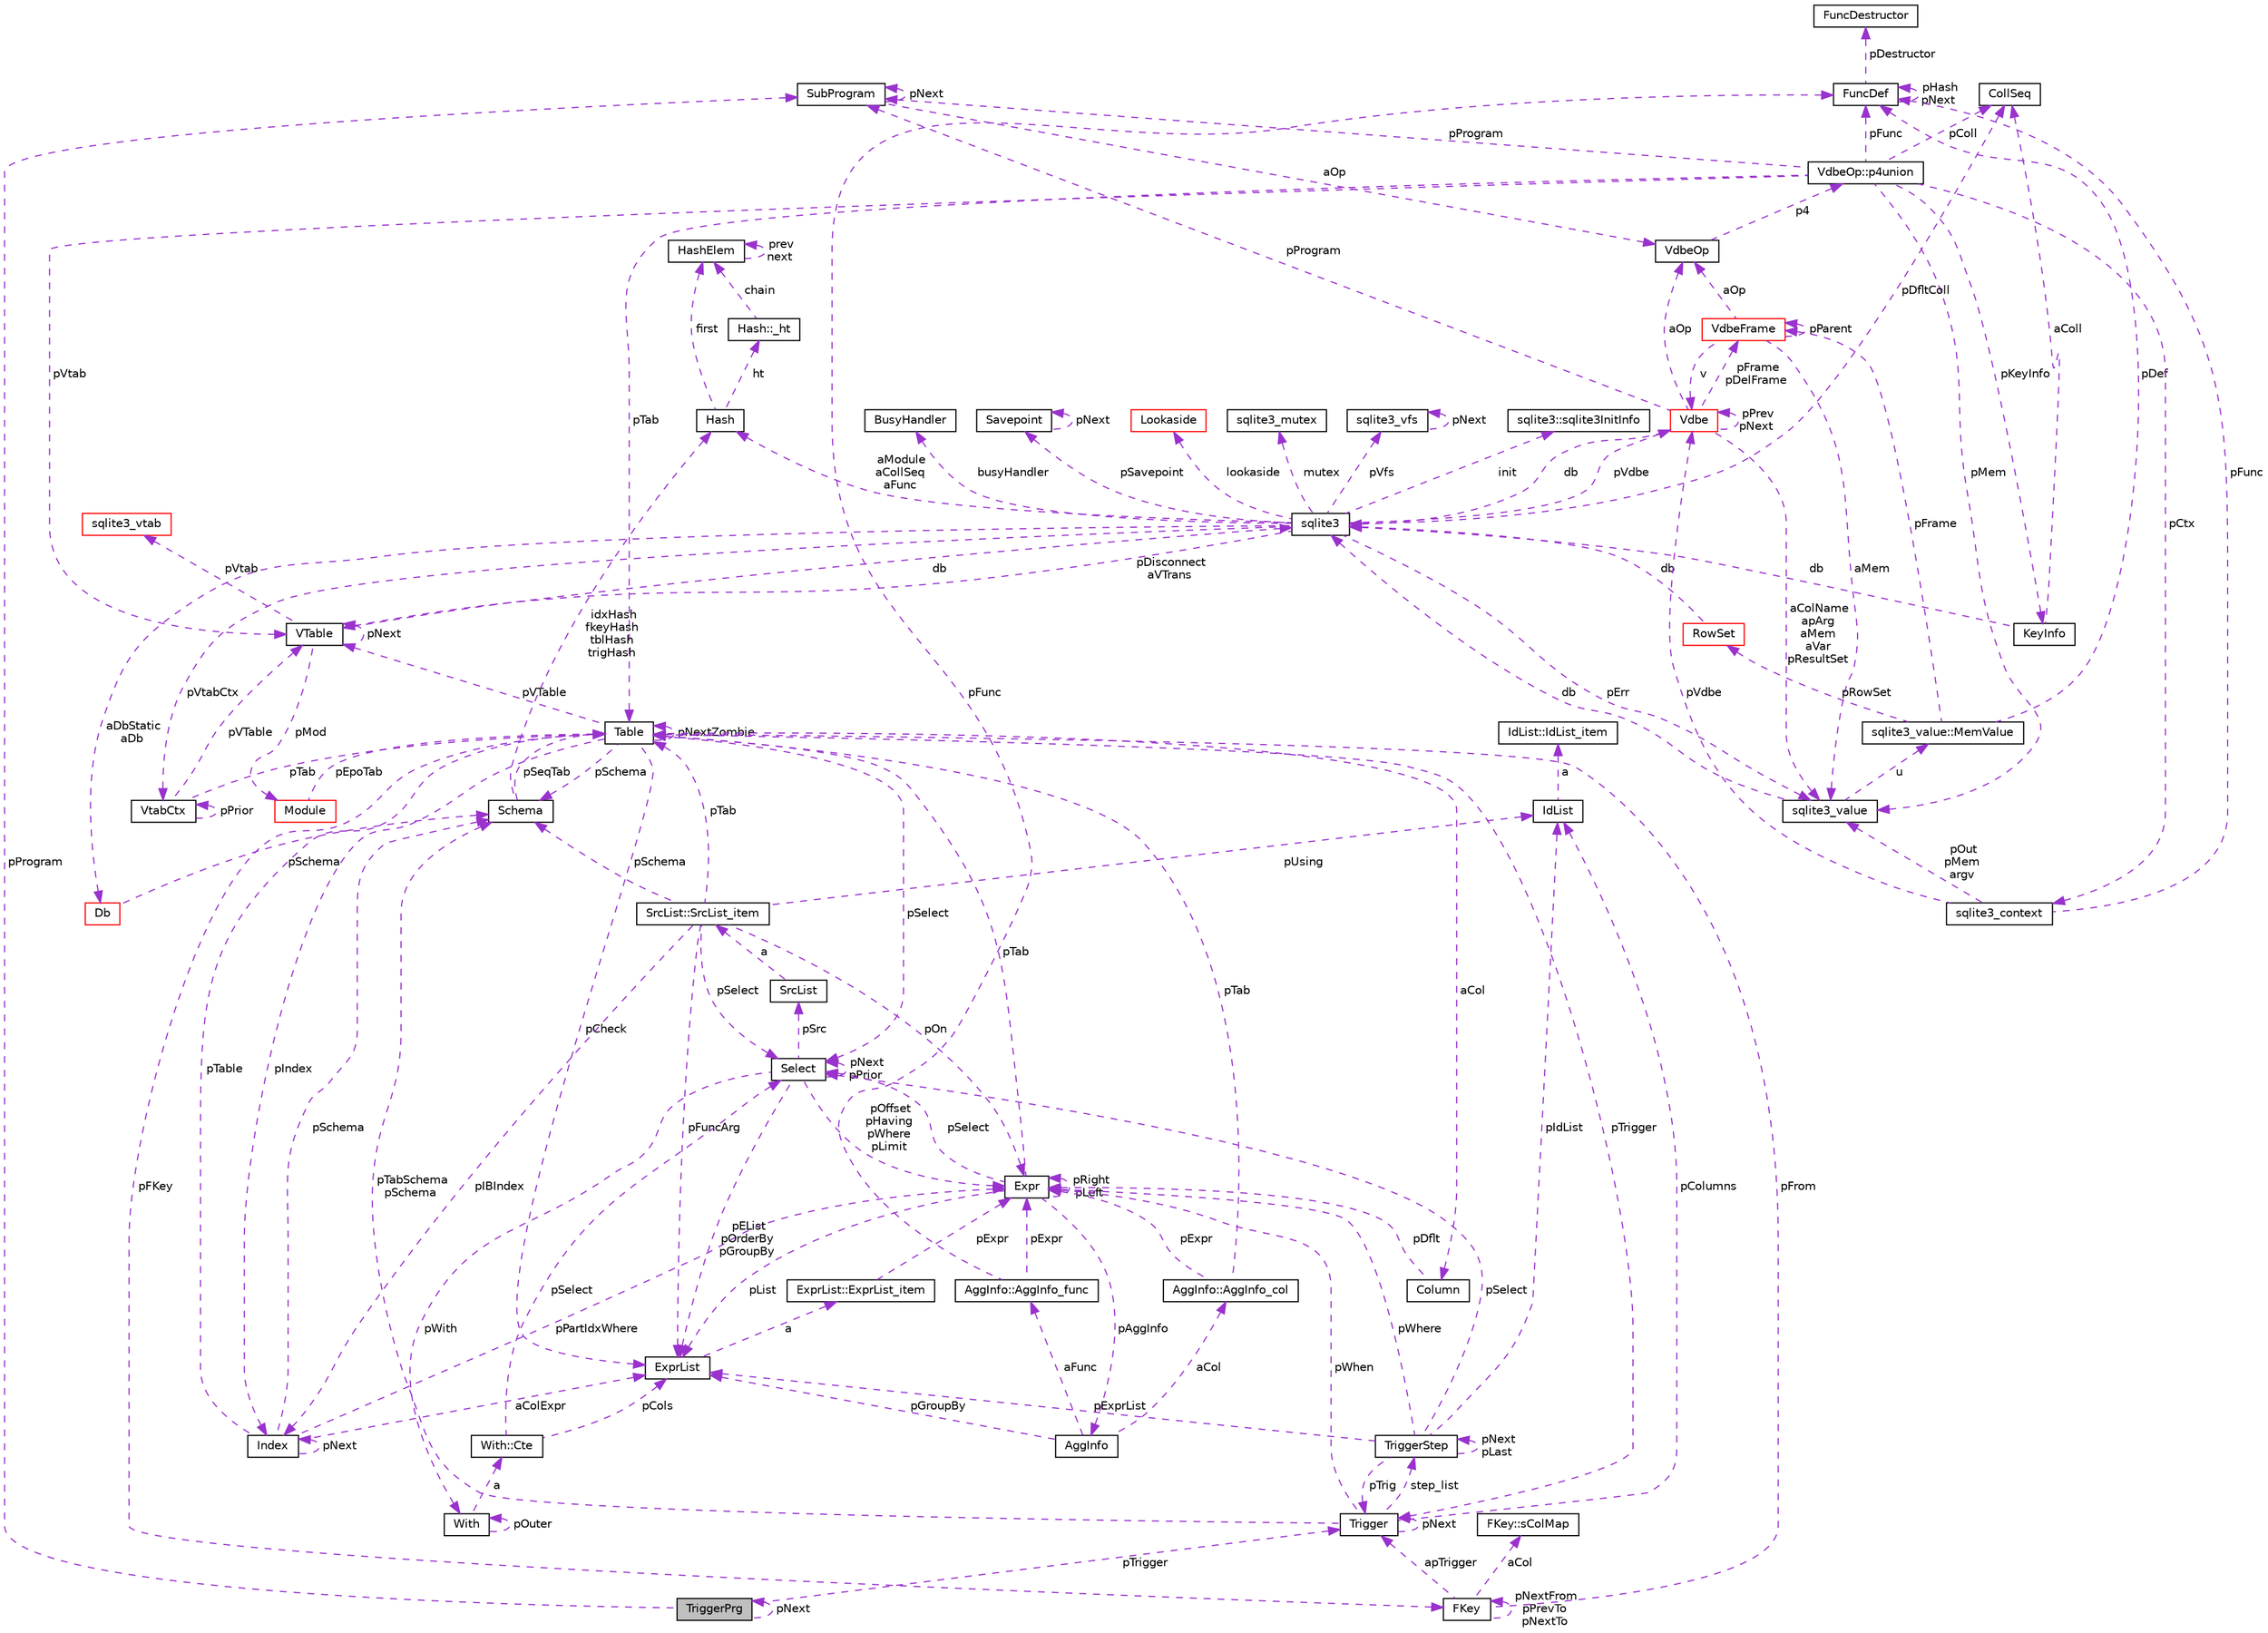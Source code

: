 digraph "TriggerPrg"
{
  edge [fontname="Helvetica",fontsize="10",labelfontname="Helvetica",labelfontsize="10"];
  node [fontname="Helvetica",fontsize="10",shape=record];
  Node1 [label="TriggerPrg",height=0.2,width=0.4,color="black", fillcolor="grey75", style="filled", fontcolor="black"];
  Node2 -> Node1 [dir="back",color="darkorchid3",fontsize="10",style="dashed",label=" pProgram" ,fontname="Helvetica"];
  Node2 [label="SubProgram",height=0.2,width=0.4,color="black", fillcolor="white", style="filled",URL="$structSubProgram.html"];
  Node2 -> Node2 [dir="back",color="darkorchid3",fontsize="10",style="dashed",label=" pNext" ,fontname="Helvetica"];
  Node3 -> Node2 [dir="back",color="darkorchid3",fontsize="10",style="dashed",label=" aOp" ,fontname="Helvetica"];
  Node3 [label="VdbeOp",height=0.2,width=0.4,color="black", fillcolor="white", style="filled",URL="$structVdbeOp.html"];
  Node4 -> Node3 [dir="back",color="darkorchid3",fontsize="10",style="dashed",label=" p4" ,fontname="Helvetica"];
  Node4 [label="VdbeOp::p4union",height=0.2,width=0.4,color="black", fillcolor="white", style="filled",URL="$unionVdbeOp_1_1p4union.html"];
  Node5 -> Node4 [dir="back",color="darkorchid3",fontsize="10",style="dashed",label=" pMem" ,fontname="Helvetica"];
  Node5 [label="sqlite3_value",height=0.2,width=0.4,color="black", fillcolor="white", style="filled",URL="$structsqlite3__value.html"];
  Node6 -> Node5 [dir="back",color="darkorchid3",fontsize="10",style="dashed",label=" db" ,fontname="Helvetica"];
  Node6 [label="sqlite3",height=0.2,width=0.4,color="black", fillcolor="white", style="filled",URL="$structsqlite3.html"];
  Node7 -> Node6 [dir="back",color="darkorchid3",fontsize="10",style="dashed",label=" pVdbe" ,fontname="Helvetica"];
  Node7 [label="Vdbe",height=0.2,width=0.4,color="red", fillcolor="white", style="filled",URL="$structVdbe.html"];
  Node7 -> Node7 [dir="back",color="darkorchid3",fontsize="10",style="dashed",label=" pPrev\npNext" ,fontname="Helvetica"];
  Node6 -> Node7 [dir="back",color="darkorchid3",fontsize="10",style="dashed",label=" db" ,fontname="Helvetica"];
  Node5 -> Node7 [dir="back",color="darkorchid3",fontsize="10",style="dashed",label=" aColName\napArg\naMem\naVar\npResultSet" ,fontname="Helvetica"];
  Node8 -> Node7 [dir="back",color="darkorchid3",fontsize="10",style="dashed",label=" pFrame\npDelFrame" ,fontname="Helvetica"];
  Node8 [label="VdbeFrame",height=0.2,width=0.4,color="red", fillcolor="white", style="filled",URL="$structVdbeFrame.html"];
  Node7 -> Node8 [dir="back",color="darkorchid3",fontsize="10",style="dashed",label=" v" ,fontname="Helvetica"];
  Node5 -> Node8 [dir="back",color="darkorchid3",fontsize="10",style="dashed",label=" aMem" ,fontname="Helvetica"];
  Node8 -> Node8 [dir="back",color="darkorchid3",fontsize="10",style="dashed",label=" pParent" ,fontname="Helvetica"];
  Node3 -> Node8 [dir="back",color="darkorchid3",fontsize="10",style="dashed",label=" aOp" ,fontname="Helvetica"];
  Node2 -> Node7 [dir="back",color="darkorchid3",fontsize="10",style="dashed",label=" pProgram" ,fontname="Helvetica"];
  Node3 -> Node7 [dir="back",color="darkorchid3",fontsize="10",style="dashed",label=" aOp" ,fontname="Helvetica"];
  Node9 -> Node6 [dir="back",color="darkorchid3",fontsize="10",style="dashed",label=" pSavepoint" ,fontname="Helvetica"];
  Node9 [label="Savepoint",height=0.2,width=0.4,color="black", fillcolor="white", style="filled",URL="$structSavepoint.html"];
  Node9 -> Node9 [dir="back",color="darkorchid3",fontsize="10",style="dashed",label=" pNext" ,fontname="Helvetica"];
  Node10 -> Node6 [dir="back",color="darkorchid3",fontsize="10",style="dashed",label=" lookaside" ,fontname="Helvetica"];
  Node10 [label="Lookaside",height=0.2,width=0.4,color="red", fillcolor="white", style="filled",URL="$structLookaside.html"];
  Node5 -> Node6 [dir="back",color="darkorchid3",fontsize="10",style="dashed",label=" pErr" ,fontname="Helvetica"];
  Node11 -> Node6 [dir="back",color="darkorchid3",fontsize="10",style="dashed",label=" mutex" ,fontname="Helvetica"];
  Node11 [label="sqlite3_mutex",height=0.2,width=0.4,color="black", fillcolor="white", style="filled",URL="$structsqlite3__mutex.html"];
  Node12 -> Node6 [dir="back",color="darkorchid3",fontsize="10",style="dashed",label=" pVfs" ,fontname="Helvetica"];
  Node12 [label="sqlite3_vfs",height=0.2,width=0.4,color="black", fillcolor="white", style="filled",URL="$structsqlite3__vfs.html"];
  Node12 -> Node12 [dir="back",color="darkorchid3",fontsize="10",style="dashed",label=" pNext" ,fontname="Helvetica"];
  Node13 -> Node6 [dir="back",color="darkorchid3",fontsize="10",style="dashed",label=" init" ,fontname="Helvetica"];
  Node13 [label="sqlite3::sqlite3InitInfo",height=0.2,width=0.4,color="black", fillcolor="white", style="filled",URL="$structsqlite3_1_1sqlite3InitInfo.html"];
  Node14 -> Node6 [dir="back",color="darkorchid3",fontsize="10",style="dashed",label=" busyHandler" ,fontname="Helvetica"];
  Node14 [label="BusyHandler",height=0.2,width=0.4,color="black", fillcolor="white", style="filled",URL="$structBusyHandler.html"];
  Node15 -> Node6 [dir="back",color="darkorchid3",fontsize="10",style="dashed",label=" pVtabCtx" ,fontname="Helvetica"];
  Node15 [label="VtabCtx",height=0.2,width=0.4,color="black", fillcolor="white", style="filled",URL="$structVtabCtx.html"];
  Node15 -> Node15 [dir="back",color="darkorchid3",fontsize="10",style="dashed",label=" pPrior" ,fontname="Helvetica"];
  Node16 -> Node15 [dir="back",color="darkorchid3",fontsize="10",style="dashed",label=" pVTable" ,fontname="Helvetica"];
  Node16 [label="VTable",height=0.2,width=0.4,color="black", fillcolor="white", style="filled",URL="$structVTable.html"];
  Node6 -> Node16 [dir="back",color="darkorchid3",fontsize="10",style="dashed",label=" db" ,fontname="Helvetica"];
  Node16 -> Node16 [dir="back",color="darkorchid3",fontsize="10",style="dashed",label=" pNext" ,fontname="Helvetica"];
  Node17 -> Node16 [dir="back",color="darkorchid3",fontsize="10",style="dashed",label=" pMod" ,fontname="Helvetica"];
  Node17 [label="Module",height=0.2,width=0.4,color="red", fillcolor="white", style="filled",URL="$structModule.html"];
  Node18 -> Node17 [dir="back",color="darkorchid3",fontsize="10",style="dashed",label=" pEpoTab" ,fontname="Helvetica"];
  Node18 [label="Table",height=0.2,width=0.4,color="black", fillcolor="white", style="filled",URL="$structTable.html"];
  Node19 -> Node18 [dir="back",color="darkorchid3",fontsize="10",style="dashed",label=" pSchema" ,fontname="Helvetica"];
  Node19 [label="Schema",height=0.2,width=0.4,color="black", fillcolor="white", style="filled",URL="$structSchema.html"];
  Node18 -> Node19 [dir="back",color="darkorchid3",fontsize="10",style="dashed",label=" pSeqTab" ,fontname="Helvetica"];
  Node20 -> Node19 [dir="back",color="darkorchid3",fontsize="10",style="dashed",label=" idxHash\nfkeyHash\ntblHash\ntrigHash" ,fontname="Helvetica"];
  Node20 [label="Hash",height=0.2,width=0.4,color="black", fillcolor="white", style="filled",URL="$structHash.html"];
  Node21 -> Node20 [dir="back",color="darkorchid3",fontsize="10",style="dashed",label=" ht" ,fontname="Helvetica"];
  Node21 [label="Hash::_ht",height=0.2,width=0.4,color="black", fillcolor="white", style="filled",URL="$structHash_1_1__ht.html"];
  Node22 -> Node21 [dir="back",color="darkorchid3",fontsize="10",style="dashed",label=" chain" ,fontname="Helvetica"];
  Node22 [label="HashElem",height=0.2,width=0.4,color="black", fillcolor="white", style="filled",URL="$structHashElem.html"];
  Node22 -> Node22 [dir="back",color="darkorchid3",fontsize="10",style="dashed",label=" prev\nnext" ,fontname="Helvetica"];
  Node22 -> Node20 [dir="back",color="darkorchid3",fontsize="10",style="dashed",label=" first" ,fontname="Helvetica"];
  Node23 -> Node18 [dir="back",color="darkorchid3",fontsize="10",style="dashed",label=" aCol" ,fontname="Helvetica"];
  Node23 [label="Column",height=0.2,width=0.4,color="black", fillcolor="white", style="filled",URL="$structColumn.html"];
  Node24 -> Node23 [dir="back",color="darkorchid3",fontsize="10",style="dashed",label=" pDflt" ,fontname="Helvetica"];
  Node24 [label="Expr",height=0.2,width=0.4,color="black", fillcolor="white", style="filled",URL="$structExpr.html"];
  Node25 -> Node24 [dir="back",color="darkorchid3",fontsize="10",style="dashed",label=" pAggInfo" ,fontname="Helvetica"];
  Node25 [label="AggInfo",height=0.2,width=0.4,color="black", fillcolor="white", style="filled",URL="$structAggInfo.html"];
  Node26 -> Node25 [dir="back",color="darkorchid3",fontsize="10",style="dashed",label=" aCol" ,fontname="Helvetica"];
  Node26 [label="AggInfo::AggInfo_col",height=0.2,width=0.4,color="black", fillcolor="white", style="filled",URL="$structAggInfo_1_1AggInfo__col.html"];
  Node24 -> Node26 [dir="back",color="darkorchid3",fontsize="10",style="dashed",label=" pExpr" ,fontname="Helvetica"];
  Node18 -> Node26 [dir="back",color="darkorchid3",fontsize="10",style="dashed",label=" pTab" ,fontname="Helvetica"];
  Node27 -> Node25 [dir="back",color="darkorchid3",fontsize="10",style="dashed",label=" aFunc" ,fontname="Helvetica"];
  Node27 [label="AggInfo::AggInfo_func",height=0.2,width=0.4,color="black", fillcolor="white", style="filled",URL="$structAggInfo_1_1AggInfo__func.html"];
  Node24 -> Node27 [dir="back",color="darkorchid3",fontsize="10",style="dashed",label=" pExpr" ,fontname="Helvetica"];
  Node28 -> Node27 [dir="back",color="darkorchid3",fontsize="10",style="dashed",label=" pFunc" ,fontname="Helvetica"];
  Node28 [label="FuncDef",height=0.2,width=0.4,color="black", fillcolor="white", style="filled",URL="$structFuncDef.html"];
  Node29 -> Node28 [dir="back",color="darkorchid3",fontsize="10",style="dashed",label=" pDestructor" ,fontname="Helvetica"];
  Node29 [label="FuncDestructor",height=0.2,width=0.4,color="black", fillcolor="white", style="filled",URL="$structFuncDestructor.html"];
  Node28 -> Node28 [dir="back",color="darkorchid3",fontsize="10",style="dashed",label=" pHash\npNext" ,fontname="Helvetica"];
  Node30 -> Node25 [dir="back",color="darkorchid3",fontsize="10",style="dashed",label=" pGroupBy" ,fontname="Helvetica"];
  Node30 [label="ExprList",height=0.2,width=0.4,color="black", fillcolor="white", style="filled",URL="$structExprList.html"];
  Node31 -> Node30 [dir="back",color="darkorchid3",fontsize="10",style="dashed",label=" a" ,fontname="Helvetica"];
  Node31 [label="ExprList::ExprList_item",height=0.2,width=0.4,color="black", fillcolor="white", style="filled",URL="$structExprList_1_1ExprList__item.html"];
  Node24 -> Node31 [dir="back",color="darkorchid3",fontsize="10",style="dashed",label=" pExpr" ,fontname="Helvetica"];
  Node24 -> Node24 [dir="back",color="darkorchid3",fontsize="10",style="dashed",label=" pRight\npLeft" ,fontname="Helvetica"];
  Node18 -> Node24 [dir="back",color="darkorchid3",fontsize="10",style="dashed",label=" pTab" ,fontname="Helvetica"];
  Node32 -> Node24 [dir="back",color="darkorchid3",fontsize="10",style="dashed",label=" pSelect" ,fontname="Helvetica"];
  Node32 [label="Select",height=0.2,width=0.4,color="black", fillcolor="white", style="filled",URL="$structSelect.html"];
  Node24 -> Node32 [dir="back",color="darkorchid3",fontsize="10",style="dashed",label=" pOffset\npHaving\npWhere\npLimit" ,fontname="Helvetica"];
  Node33 -> Node32 [dir="back",color="darkorchid3",fontsize="10",style="dashed",label=" pWith" ,fontname="Helvetica"];
  Node33 [label="With",height=0.2,width=0.4,color="black", fillcolor="white", style="filled",URL="$structWith.html"];
  Node34 -> Node33 [dir="back",color="darkorchid3",fontsize="10",style="dashed",label=" a" ,fontname="Helvetica"];
  Node34 [label="With::Cte",height=0.2,width=0.4,color="black", fillcolor="white", style="filled",URL="$structWith_1_1Cte.html"];
  Node32 -> Node34 [dir="back",color="darkorchid3",fontsize="10",style="dashed",label=" pSelect" ,fontname="Helvetica"];
  Node30 -> Node34 [dir="back",color="darkorchid3",fontsize="10",style="dashed",label=" pCols" ,fontname="Helvetica"];
  Node33 -> Node33 [dir="back",color="darkorchid3",fontsize="10",style="dashed",label=" pOuter" ,fontname="Helvetica"];
  Node32 -> Node32 [dir="back",color="darkorchid3",fontsize="10",style="dashed",label=" pNext\npPrior" ,fontname="Helvetica"];
  Node35 -> Node32 [dir="back",color="darkorchid3",fontsize="10",style="dashed",label=" pSrc" ,fontname="Helvetica"];
  Node35 [label="SrcList",height=0.2,width=0.4,color="black", fillcolor="white", style="filled",URL="$structSrcList.html"];
  Node36 -> Node35 [dir="back",color="darkorchid3",fontsize="10",style="dashed",label=" a" ,fontname="Helvetica"];
  Node36 [label="SrcList::SrcList_item",height=0.2,width=0.4,color="black", fillcolor="white", style="filled",URL="$structSrcList_1_1SrcList__item.html"];
  Node19 -> Node36 [dir="back",color="darkorchid3",fontsize="10",style="dashed",label=" pSchema" ,fontname="Helvetica"];
  Node24 -> Node36 [dir="back",color="darkorchid3",fontsize="10",style="dashed",label=" pOn" ,fontname="Helvetica"];
  Node37 -> Node36 [dir="back",color="darkorchid3",fontsize="10",style="dashed",label=" pUsing" ,fontname="Helvetica"];
  Node37 [label="IdList",height=0.2,width=0.4,color="black", fillcolor="white", style="filled",URL="$structIdList.html"];
  Node38 -> Node37 [dir="back",color="darkorchid3",fontsize="10",style="dashed",label=" a" ,fontname="Helvetica"];
  Node38 [label="IdList::IdList_item",height=0.2,width=0.4,color="black", fillcolor="white", style="filled",URL="$structIdList_1_1IdList__item.html"];
  Node18 -> Node36 [dir="back",color="darkorchid3",fontsize="10",style="dashed",label=" pTab" ,fontname="Helvetica"];
  Node32 -> Node36 [dir="back",color="darkorchid3",fontsize="10",style="dashed",label=" pSelect" ,fontname="Helvetica"];
  Node39 -> Node36 [dir="back",color="darkorchid3",fontsize="10",style="dashed",label=" pIBIndex" ,fontname="Helvetica"];
  Node39 [label="Index",height=0.2,width=0.4,color="black", fillcolor="white", style="filled",URL="$structIndex.html"];
  Node19 -> Node39 [dir="back",color="darkorchid3",fontsize="10",style="dashed",label=" pSchema" ,fontname="Helvetica"];
  Node24 -> Node39 [dir="back",color="darkorchid3",fontsize="10",style="dashed",label=" pPartIdxWhere" ,fontname="Helvetica"];
  Node18 -> Node39 [dir="back",color="darkorchid3",fontsize="10",style="dashed",label=" pTable" ,fontname="Helvetica"];
  Node30 -> Node39 [dir="back",color="darkorchid3",fontsize="10",style="dashed",label=" aColExpr" ,fontname="Helvetica"];
  Node39 -> Node39 [dir="back",color="darkorchid3",fontsize="10",style="dashed",label=" pNext" ,fontname="Helvetica"];
  Node30 -> Node36 [dir="back",color="darkorchid3",fontsize="10",style="dashed",label=" pFuncArg" ,fontname="Helvetica"];
  Node30 -> Node32 [dir="back",color="darkorchid3",fontsize="10",style="dashed",label=" pEList\npOrderBy\npGroupBy" ,fontname="Helvetica"];
  Node30 -> Node24 [dir="back",color="darkorchid3",fontsize="10",style="dashed",label=" pList" ,fontname="Helvetica"];
  Node40 -> Node18 [dir="back",color="darkorchid3",fontsize="10",style="dashed",label=" pFKey" ,fontname="Helvetica"];
  Node40 [label="FKey",height=0.2,width=0.4,color="black", fillcolor="white", style="filled",URL="$structFKey.html"];
  Node41 -> Node40 [dir="back",color="darkorchid3",fontsize="10",style="dashed",label=" aCol" ,fontname="Helvetica"];
  Node41 [label="FKey::sColMap",height=0.2,width=0.4,color="black", fillcolor="white", style="filled",URL="$structFKey_1_1sColMap.html"];
  Node40 -> Node40 [dir="back",color="darkorchid3",fontsize="10",style="dashed",label=" pNextFrom\npPrevTo\npNextTo" ,fontname="Helvetica"];
  Node18 -> Node40 [dir="back",color="darkorchid3",fontsize="10",style="dashed",label=" pFrom" ,fontname="Helvetica"];
  Node42 -> Node40 [dir="back",color="darkorchid3",fontsize="10",style="dashed",label=" apTrigger" ,fontname="Helvetica"];
  Node42 [label="Trigger",height=0.2,width=0.4,color="black", fillcolor="white", style="filled",URL="$structTrigger.html"];
  Node43 -> Node42 [dir="back",color="darkorchid3",fontsize="10",style="dashed",label=" step_list" ,fontname="Helvetica"];
  Node43 [label="TriggerStep",height=0.2,width=0.4,color="black", fillcolor="white", style="filled",URL="$structTriggerStep.html"];
  Node43 -> Node43 [dir="back",color="darkorchid3",fontsize="10",style="dashed",label=" pNext\npLast" ,fontname="Helvetica"];
  Node24 -> Node43 [dir="back",color="darkorchid3",fontsize="10",style="dashed",label=" pWhere" ,fontname="Helvetica"];
  Node37 -> Node43 [dir="back",color="darkorchid3",fontsize="10",style="dashed",label=" pIdList" ,fontname="Helvetica"];
  Node32 -> Node43 [dir="back",color="darkorchid3",fontsize="10",style="dashed",label=" pSelect" ,fontname="Helvetica"];
  Node42 -> Node43 [dir="back",color="darkorchid3",fontsize="10",style="dashed",label=" pTrig" ,fontname="Helvetica"];
  Node30 -> Node43 [dir="back",color="darkorchid3",fontsize="10",style="dashed",label=" pExprList" ,fontname="Helvetica"];
  Node19 -> Node42 [dir="back",color="darkorchid3",fontsize="10",style="dashed",label=" pTabSchema\npSchema" ,fontname="Helvetica"];
  Node24 -> Node42 [dir="back",color="darkorchid3",fontsize="10",style="dashed",label=" pWhen" ,fontname="Helvetica"];
  Node37 -> Node42 [dir="back",color="darkorchid3",fontsize="10",style="dashed",label=" pColumns" ,fontname="Helvetica"];
  Node42 -> Node42 [dir="back",color="darkorchid3",fontsize="10",style="dashed",label=" pNext" ,fontname="Helvetica"];
  Node16 -> Node18 [dir="back",color="darkorchid3",fontsize="10",style="dashed",label=" pVTable" ,fontname="Helvetica"];
  Node18 -> Node18 [dir="back",color="darkorchid3",fontsize="10",style="dashed",label=" pNextZombie" ,fontname="Helvetica"];
  Node42 -> Node18 [dir="back",color="darkorchid3",fontsize="10",style="dashed",label=" pTrigger" ,fontname="Helvetica"];
  Node32 -> Node18 [dir="back",color="darkorchid3",fontsize="10",style="dashed",label=" pSelect" ,fontname="Helvetica"];
  Node30 -> Node18 [dir="back",color="darkorchid3",fontsize="10",style="dashed",label=" pCheck" ,fontname="Helvetica"];
  Node39 -> Node18 [dir="back",color="darkorchid3",fontsize="10",style="dashed",label=" pIndex" ,fontname="Helvetica"];
  Node44 -> Node16 [dir="back",color="darkorchid3",fontsize="10",style="dashed",label=" pVtab" ,fontname="Helvetica"];
  Node44 [label="sqlite3_vtab",height=0.2,width=0.4,color="red", fillcolor="white", style="filled",URL="$structsqlite3__vtab.html"];
  Node18 -> Node15 [dir="back",color="darkorchid3",fontsize="10",style="dashed",label=" pTab" ,fontname="Helvetica"];
  Node45 -> Node6 [dir="back",color="darkorchid3",fontsize="10",style="dashed",label=" pDfltColl" ,fontname="Helvetica"];
  Node45 [label="CollSeq",height=0.2,width=0.4,color="black", fillcolor="white", style="filled",URL="$structCollSeq.html"];
  Node16 -> Node6 [dir="back",color="darkorchid3",fontsize="10",style="dashed",label=" pDisconnect\naVTrans" ,fontname="Helvetica"];
  Node46 -> Node6 [dir="back",color="darkorchid3",fontsize="10",style="dashed",label=" aDbStatic\naDb" ,fontname="Helvetica"];
  Node46 [label="Db",height=0.2,width=0.4,color="red", fillcolor="white", style="filled",URL="$structDb.html"];
  Node19 -> Node46 [dir="back",color="darkorchid3",fontsize="10",style="dashed",label=" pSchema" ,fontname="Helvetica"];
  Node20 -> Node6 [dir="back",color="darkorchid3",fontsize="10",style="dashed",label=" aModule\naCollSeq\naFunc" ,fontname="Helvetica"];
  Node47 -> Node5 [dir="back",color="darkorchid3",fontsize="10",style="dashed",label=" u" ,fontname="Helvetica"];
  Node47 [label="sqlite3_value::MemValue",height=0.2,width=0.4,color="black", fillcolor="white", style="filled",URL="$unionsqlite3__value_1_1MemValue.html"];
  Node8 -> Node47 [dir="back",color="darkorchid3",fontsize="10",style="dashed",label=" pFrame" ,fontname="Helvetica"];
  Node48 -> Node47 [dir="back",color="darkorchid3",fontsize="10",style="dashed",label=" pRowSet" ,fontname="Helvetica"];
  Node48 [label="RowSet",height=0.2,width=0.4,color="red", fillcolor="white", style="filled",URL="$structRowSet.html"];
  Node6 -> Node48 [dir="back",color="darkorchid3",fontsize="10",style="dashed",label=" db" ,fontname="Helvetica"];
  Node28 -> Node47 [dir="back",color="darkorchid3",fontsize="10",style="dashed",label=" pDef" ,fontname="Helvetica"];
  Node45 -> Node4 [dir="back",color="darkorchid3",fontsize="10",style="dashed",label=" pColl" ,fontname="Helvetica"];
  Node16 -> Node4 [dir="back",color="darkorchid3",fontsize="10",style="dashed",label=" pVtab" ,fontname="Helvetica"];
  Node18 -> Node4 [dir="back",color="darkorchid3",fontsize="10",style="dashed",label=" pTab" ,fontname="Helvetica"];
  Node2 -> Node4 [dir="back",color="darkorchid3",fontsize="10",style="dashed",label=" pProgram" ,fontname="Helvetica"];
  Node49 -> Node4 [dir="back",color="darkorchid3",fontsize="10",style="dashed",label=" pKeyInfo" ,fontname="Helvetica"];
  Node49 [label="KeyInfo",height=0.2,width=0.4,color="black", fillcolor="white", style="filled",URL="$structKeyInfo.html"];
  Node6 -> Node49 [dir="back",color="darkorchid3",fontsize="10",style="dashed",label=" db" ,fontname="Helvetica"];
  Node45 -> Node49 [dir="back",color="darkorchid3",fontsize="10",style="dashed",label=" aColl" ,fontname="Helvetica"];
  Node50 -> Node4 [dir="back",color="darkorchid3",fontsize="10",style="dashed",label=" pCtx" ,fontname="Helvetica"];
  Node50 [label="sqlite3_context",height=0.2,width=0.4,color="black", fillcolor="white", style="filled",URL="$structsqlite3__context.html"];
  Node7 -> Node50 [dir="back",color="darkorchid3",fontsize="10",style="dashed",label=" pVdbe" ,fontname="Helvetica"];
  Node5 -> Node50 [dir="back",color="darkorchid3",fontsize="10",style="dashed",label=" pOut\npMem\nargv" ,fontname="Helvetica"];
  Node28 -> Node50 [dir="back",color="darkorchid3",fontsize="10",style="dashed",label=" pFunc" ,fontname="Helvetica"];
  Node28 -> Node4 [dir="back",color="darkorchid3",fontsize="10",style="dashed",label=" pFunc" ,fontname="Helvetica"];
  Node42 -> Node1 [dir="back",color="darkorchid3",fontsize="10",style="dashed",label=" pTrigger" ,fontname="Helvetica"];
  Node1 -> Node1 [dir="back",color="darkorchid3",fontsize="10",style="dashed",label=" pNext" ,fontname="Helvetica"];
}
